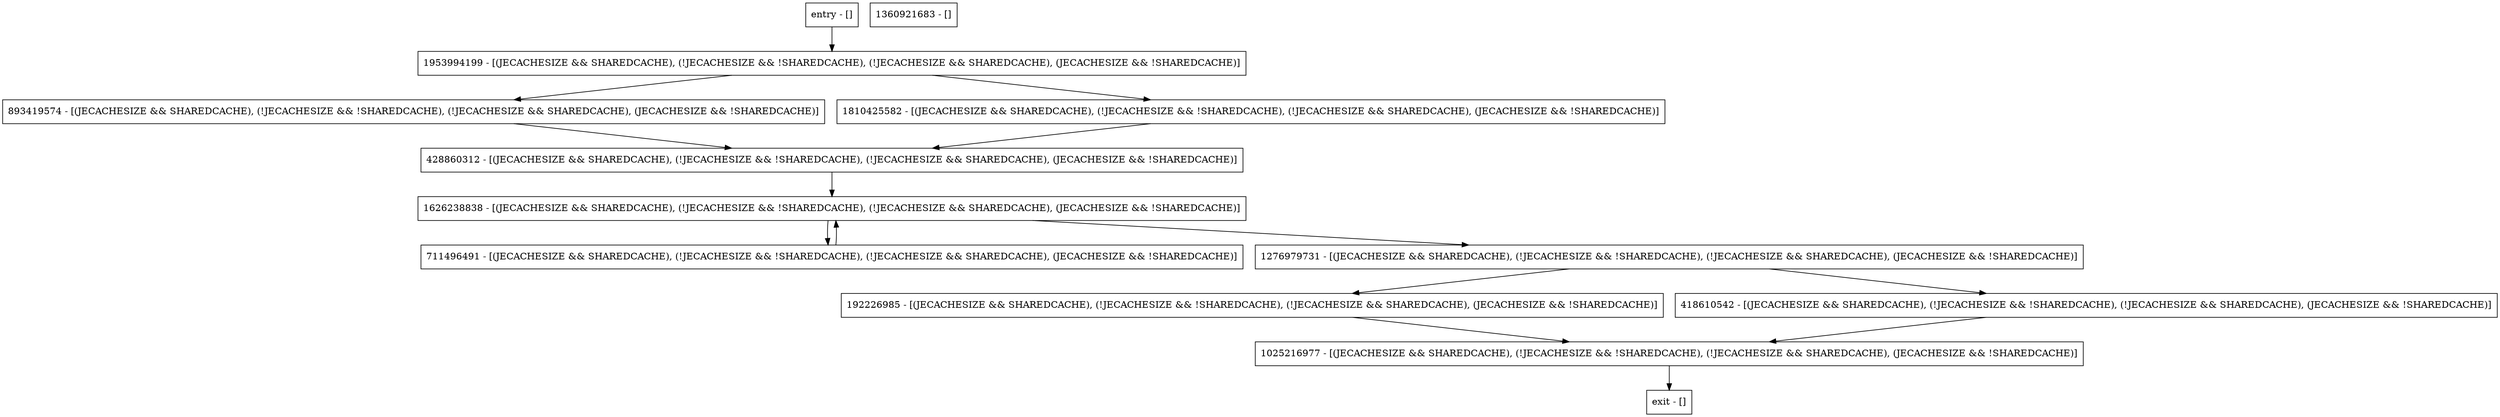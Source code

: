 digraph <init> {
node [shape=record];
428860312 [label="428860312 - [(JECACHESIZE && SHAREDCACHE), (!JECACHESIZE && !SHAREDCACHE), (!JECACHESIZE && SHAREDCACHE), (JECACHESIZE && !SHAREDCACHE)]"];
1360921683 [label="1360921683 - []"];
1025216977 [label="1025216977 - [(JECACHESIZE && SHAREDCACHE), (!JECACHESIZE && !SHAREDCACHE), (!JECACHESIZE && SHAREDCACHE), (JECACHESIZE && !SHAREDCACHE)]"];
1953994199 [label="1953994199 - [(JECACHESIZE && SHAREDCACHE), (!JECACHESIZE && !SHAREDCACHE), (!JECACHESIZE && SHAREDCACHE), (JECACHESIZE && !SHAREDCACHE)]"];
711496491 [label="711496491 - [(JECACHESIZE && SHAREDCACHE), (!JECACHESIZE && !SHAREDCACHE), (!JECACHESIZE && SHAREDCACHE), (JECACHESIZE && !SHAREDCACHE)]"];
893419574 [label="893419574 - [(JECACHESIZE && SHAREDCACHE), (!JECACHESIZE && !SHAREDCACHE), (!JECACHESIZE && SHAREDCACHE), (JECACHESIZE && !SHAREDCACHE)]"];
192226985 [label="192226985 - [(JECACHESIZE && SHAREDCACHE), (!JECACHESIZE && !SHAREDCACHE), (!JECACHESIZE && SHAREDCACHE), (JECACHESIZE && !SHAREDCACHE)]"];
1626238838 [label="1626238838 - [(JECACHESIZE && SHAREDCACHE), (!JECACHESIZE && !SHAREDCACHE), (!JECACHESIZE && SHAREDCACHE), (JECACHESIZE && !SHAREDCACHE)]"];
entry [label="entry - []"];
exit [label="exit - []"];
418610542 [label="418610542 - [(JECACHESIZE && SHAREDCACHE), (!JECACHESIZE && !SHAREDCACHE), (!JECACHESIZE && SHAREDCACHE), (JECACHESIZE && !SHAREDCACHE)]"];
1276979731 [label="1276979731 - [(JECACHESIZE && SHAREDCACHE), (!JECACHESIZE && !SHAREDCACHE), (!JECACHESIZE && SHAREDCACHE), (JECACHESIZE && !SHAREDCACHE)]"];
1810425582 [label="1810425582 - [(JECACHESIZE && SHAREDCACHE), (!JECACHESIZE && !SHAREDCACHE), (!JECACHESIZE && SHAREDCACHE), (JECACHESIZE && !SHAREDCACHE)]"];
entry;
exit;
428860312 -> 1626238838;
1025216977 -> exit;
1953994199 -> 893419574;
1953994199 -> 1810425582;
711496491 -> 1626238838;
893419574 -> 428860312;
192226985 -> 1025216977;
1626238838 -> 711496491;
1626238838 -> 1276979731;
entry -> 1953994199;
418610542 -> 1025216977;
1276979731 -> 418610542;
1276979731 -> 192226985;
1810425582 -> 428860312;
}
